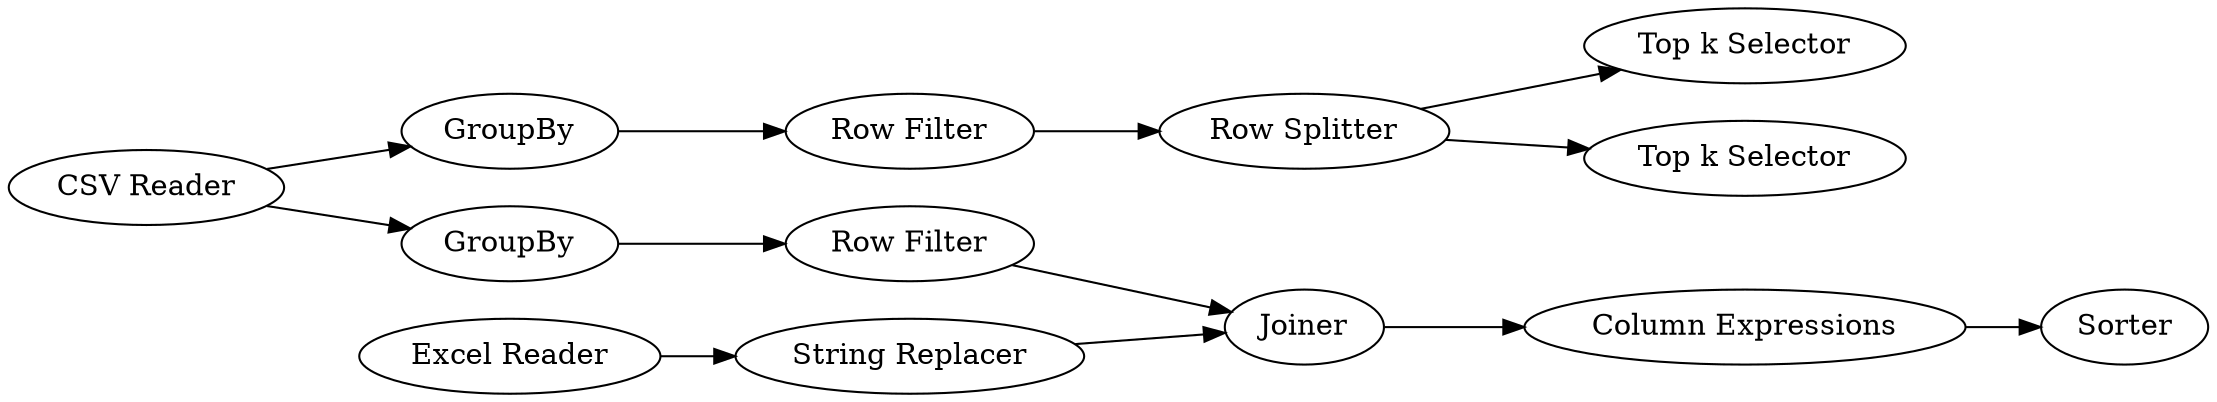 digraph {
	"-7499909967096033452_25" [label=Sorter]
	"-7499909967096033452_30" [label="Top k Selector"]
	"-7499909967096033452_28" [label="Row Filter"]
	"-7499909967096033452_23" [label="String Replacer"]
	"-7499909967096033452_16" [label="Excel Reader"]
	"-7499909967096033452_17" [label=GroupBy]
	"-7499909967096033452_26" [label="Column Expressions"]
	"-7499909967096033452_19" [label="Row Splitter"]
	"-7499909967096033452_29" [label="Top k Selector"]
	"-7499909967096033452_27" [label="Row Filter"]
	"-7499909967096033452_15" [label="CSV Reader"]
	"-7499909967096033452_24" [label=GroupBy]
	"-7499909967096033452_22" [label=Joiner]
	"-7499909967096033452_15" -> "-7499909967096033452_24"
	"-7499909967096033452_15" -> "-7499909967096033452_17"
	"-7499909967096033452_16" -> "-7499909967096033452_23"
	"-7499909967096033452_19" -> "-7499909967096033452_30"
	"-7499909967096033452_19" -> "-7499909967096033452_29"
	"-7499909967096033452_22" -> "-7499909967096033452_26"
	"-7499909967096033452_28" -> "-7499909967096033452_22"
	"-7499909967096033452_23" -> "-7499909967096033452_22"
	"-7499909967096033452_26" -> "-7499909967096033452_25"
	"-7499909967096033452_27" -> "-7499909967096033452_19"
	"-7499909967096033452_17" -> "-7499909967096033452_27"
	"-7499909967096033452_24" -> "-7499909967096033452_28"
	rankdir=LR
}
